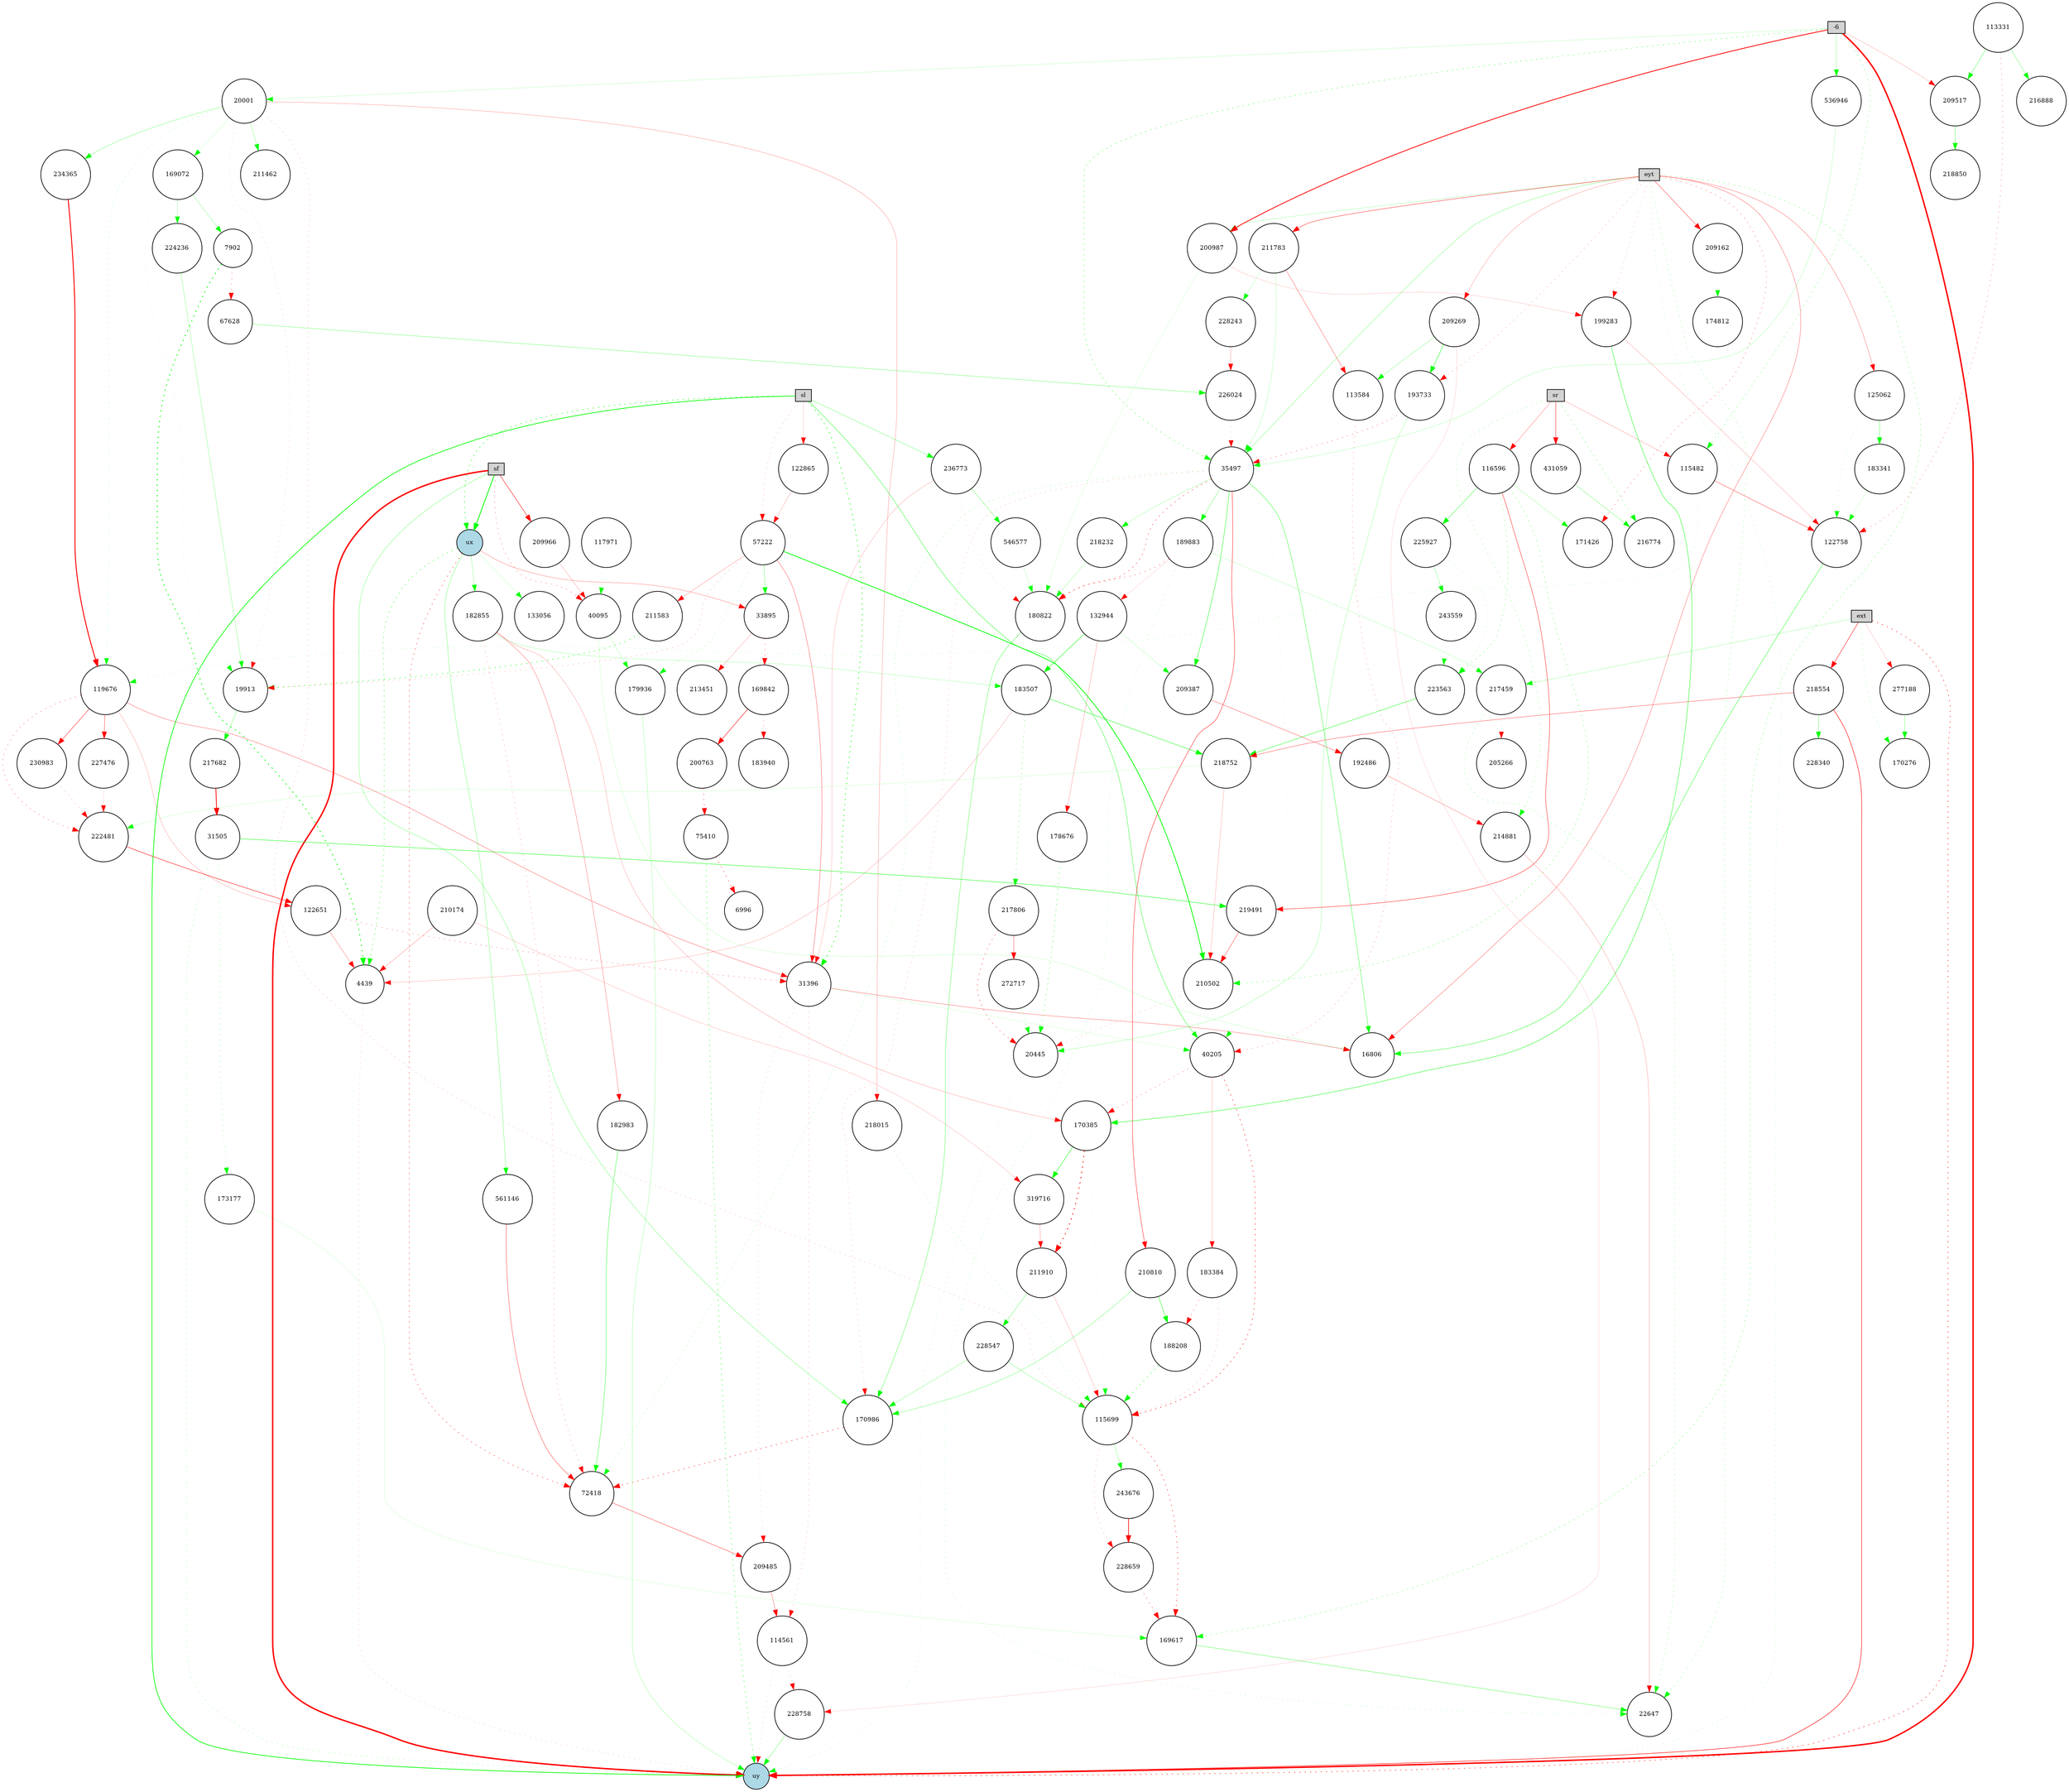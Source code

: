 digraph {
	node [fontsize=9 height=0.2 shape=circle width=0.2]
	ext [fillcolor=lightgray shape=box style=filled]
	eyt [fillcolor=lightgray shape=box style=filled]
	sf [fillcolor=lightgray shape=box style=filled]
	sl [fillcolor=lightgray shape=box style=filled]
	sr [fillcolor=lightgray shape=box style=filled]
	-6 [fillcolor=lightgray shape=box style=filled]
	ux [fillcolor=lightblue style=filled]
	uy [fillcolor=lightblue style=filled]
	211462 [fillcolor=white style=filled]
	20001 [fillcolor=white style=filled]
	67628 [fillcolor=white style=filled]
	183341 [fillcolor=white style=filled]
	209966 [fillcolor=white style=filled]
	200763 [fillcolor=white style=filled]
	210502 [fillcolor=white style=filled]
	182855 [fillcolor=white style=filled]
	230983 [fillcolor=white style=filled]
	209485 [fillcolor=white style=filled]
	217682 [fillcolor=white style=filled]
	180822 [fillcolor=white style=filled]
	183384 [fillcolor=white style=filled]
	33895 [fillcolor=white style=filled]
	209517 [fillcolor=white style=filled]
	169072 [fillcolor=white style=filled]
	199283 [fillcolor=white style=filled]
	22647 [fillcolor=white style=filled]
	218232 [fillcolor=white style=filled]
	173177 [fillcolor=white style=filled]
	211583 [fillcolor=white style=filled]
	218752 [fillcolor=white style=filled]
	183940 [fillcolor=white style=filled]
	125062 [fillcolor=white style=filled]
	225927 [fillcolor=white style=filled]
	169617 [fillcolor=white style=filled]
	75410 [fillcolor=white style=filled]
	227476 [fillcolor=white style=filled]
	40095 [fillcolor=white style=filled]
	31396 [fillcolor=white style=filled]
	35497 [fillcolor=white style=filled]
	113331 [fillcolor=white style=filled]
	228547 [fillcolor=white style=filled]
	277188 [fillcolor=white style=filled]
	193733 [fillcolor=white style=filled]
	216774 [fillcolor=white style=filled]
	182983 [fillcolor=white style=filled]
	217806 [fillcolor=white style=filled]
	183507 [fillcolor=white style=filled]
	117971 [fillcolor=white style=filled]
	174812 [fillcolor=white style=filled]
	7902 [fillcolor=white style=filled]
	179936 [fillcolor=white style=filled]
	72418 [fillcolor=white style=filled]
	218850 [fillcolor=white style=filled]
	319716 [fillcolor=white style=filled]
	236773 [fillcolor=white style=filled]
	226024 [fillcolor=white style=filled]
	210174 [fillcolor=white style=filled]
	209162 [fillcolor=white style=filled]
	40205 [fillcolor=white style=filled]
	31505 [fillcolor=white style=filled]
	222481 [fillcolor=white style=filled]
	546577 [fillcolor=white style=filled]
	115482 [fillcolor=white style=filled]
	200987 [fillcolor=white style=filled]
	122651 [fillcolor=white style=filled]
	170276 [fillcolor=white style=filled]
	188208 [fillcolor=white style=filled]
	228659 [fillcolor=white style=filled]
	216888 [fillcolor=white style=filled]
	211783 [fillcolor=white style=filled]
	223563 [fillcolor=white style=filled]
	272717 [fillcolor=white style=filled]
	132944 [fillcolor=white style=filled]
	6996 [fillcolor=white style=filled]
	4439 [fillcolor=white style=filled]
	214881 [fillcolor=white style=filled]
	219491 [fillcolor=white style=filled]
	243559 [fillcolor=white style=filled]
	536946 [fillcolor=white style=filled]
	217459 [fillcolor=white style=filled]
	116596 [fillcolor=white style=filled]
	209269 [fillcolor=white style=filled]
	169842 [fillcolor=white style=filled]
	210810 [fillcolor=white style=filled]
	119676 [fillcolor=white style=filled]
	234365 [fillcolor=white style=filled]
	114561 [fillcolor=white style=filled]
	122758 [fillcolor=white style=filled]
	57222 [fillcolor=white style=filled]
	170385 [fillcolor=white style=filled]
	228243 [fillcolor=white style=filled]
	228758 [fillcolor=white style=filled]
	218015 [fillcolor=white style=filled]
	171426 [fillcolor=white style=filled]
	16806 [fillcolor=white style=filled]
	113584 [fillcolor=white style=filled]
	218554 [fillcolor=white style=filled]
	189883 [fillcolor=white style=filled]
	133056 [fillcolor=white style=filled]
	211910 [fillcolor=white style=filled]
	19913 [fillcolor=white style=filled]
	213451 [fillcolor=white style=filled]
	205266 [fillcolor=white style=filled]
	431059 [fillcolor=white style=filled]
	243676 [fillcolor=white style=filled]
	20445 [fillcolor=white style=filled]
	192486 [fillcolor=white style=filled]
	170986 [fillcolor=white style=filled]
	209387 [fillcolor=white style=filled]
	224236 [fillcolor=white style=filled]
	122865 [fillcolor=white style=filled]
	115699 [fillcolor=white style=filled]
	228340 [fillcolor=white style=filled]
	178676 [fillcolor=white style=filled]
	561146 [fillcolor=white style=filled]
	ux -> 133056 [color=green penwidth=0.1249427839454278 style=solid]
	219491 -> 210502 [color=red penwidth=0.4187995269137984 style=solid]
	218554 -> uy [color=red penwidth=0.6993891851056401 style=solid]
	sf -> 170986 [color=green penwidth=0.29677917216489813 style=solid]
	33895 -> 169842 [color=red penwidth=0.38961517680645597 style=dotted]
	225927 -> 243559 [color=green penwidth=0.28076794915663417 style=solid]
	223563 -> 218752 [color=green penwidth=0.5065798083011888 style=solid]
	119676 -> 31396 [color=red penwidth=0.3316082395507177 style=solid]
	119676 -> 122651 [color=red penwidth=0.20231023428329553 style=solid]
	sl -> 40205 [color=green penwidth=0.4783176800954372 style=solid]
	20001 -> 234365 [color=green penwidth=0.2826147359609983 style=solid]
	eyt -> 211783 [color=red penwidth=0.47386096381380216 style=solid]
	200987 -> 180822 [color=green penwidth=0.10019983438686274 style=solid]
	-6 -> 536946 [color=green penwidth=0.25960925055700845 style=solid]
	193733 -> 35497 [color=red penwidth=0.3340181168282086 style=dotted]
	183384 -> 115699 [color=red penwidth=0.18596693354474636 style=dotted]
	40205 -> 183384 [color=red penwidth=0.18378273487865066 style=solid]
	-6 -> 115482 [color=green penwidth=0.3441972620694328 style=dotted]
	169072 -> 19913 [color=green penwidth=0.1192582562926604 style=dotted]
	116596 -> 171426 [color=green penwidth=0.20223715332259462 style=solid]
	20001 -> 169072 [color=green penwidth=0.12170719655595773 style=solid]
	183507 -> 217806 [color=green penwidth=0.3757793156294673 style=dotted]
	eyt -> 209162 [color=red penwidth=0.4203501078352292 style=solid]
	122651 -> 31396 [color=red penwidth=0.31942842757575773 style=dotted]
	31505 -> 173177 [color=green penwidth=0.22716993749397874 style=dotted]
	230983 -> 222481 [color=red penwidth=0.20217582247396332 style=dotted]
	ext -> 277188 [color=red penwidth=0.15895535414579737 style=solid]
	67628 -> 226024 [color=green penwidth=0.32798810208148377 style=solid]
	189883 -> 22647 [color=green penwidth=0.17133877251171437 style=dotted]
	217459 -> 205266 [color=red penwidth=0.10560903182745286 style=dotted]
	sf -> 40095 [color=red penwidth=0.33007643583251056 style=dotted]
	209517 -> 218850 [color=green penwidth=0.40547640999132495 style=solid]
	-6 -> uy [color=red penwidth=2.150313374889582 style=solid]
	113331 -> 216888 [color=green penwidth=0.3219483075843391 style=solid]
	sf -> uy [color=red penwidth=2.120895909854134 style=solid]
	209269 -> 193733 [color=green penwidth=0.5646575689981788 style=solid]
	125062 -> 183341 [color=green penwidth=0.3916963399921479 style=solid]
	243559 -> 223563 [color=green penwidth=0.10505962334439746 style=dotted]
	170385 -> 211910 [color=red penwidth=1.077737472207773 style=dotted]
	40095 -> 179936 [color=green penwidth=0.16032493913687745 style=solid]
	eyt -> 16806 [color=red penwidth=0.338256768353561 style=solid]
	sl -> 236773 [color=green penwidth=0.3099646713698268 style=solid]
	sr -> 116596 [color=red penwidth=0.2765029901215348 style=solid]
	169072 -> 7902 [color=green penwidth=0.24601269268517953 style=solid]
	228659 -> 169617 [color=red penwidth=0.4248050987838268 style=dotted]
	57222 -> 179936 [color=green penwidth=0.20932196922957985 style=dotted]
	132944 -> 178676 [color=red penwidth=0.2238111601796029 style=solid]
	sl -> uy [color=green penwidth=0.9988876868021735 style=solid]
	eyt -> 199283 [color=red penwidth=0.15843815445160614 style=dotted]
	209387 -> 192486 [color=red penwidth=0.3607211534157786 style=solid]
	122651 -> 4439 [color=red penwidth=0.2913509308008242 style=solid]
	sl -> 31396 [color=green penwidth=0.8361695128832928 style=dotted]
	ux -> 561146 [color=green penwidth=0.32091370321166607 style=solid]
	214881 -> 22647 [color=red penwidth=0.2150201283600463 style=solid]
	200763 -> 75410 [color=red penwidth=0.46860587766717043 style=dotted]
	217682 -> 31505 [color=red penwidth=1.0647930815285678 style=solid]
	200987 -> 199283 [color=red penwidth=0.13726002149693312 style=solid]
	35497 -> 170986 [color=red penwidth=0.15746372540049014 style=dotted]
	546577 -> 180822 [color=green penwidth=0.16441125891586827 style=solid]
	113331 -> 209517 [color=green penwidth=0.37851220695736165 style=solid]
	19913 -> 217682 [color=green penwidth=0.3340091729039073 style=solid]
	210810 -> 188208 [color=green penwidth=0.5562856801423408 style=solid]
	ux -> 72418 [color=red penwidth=0.49348919344269393 style=dotted]
	75410 -> uy [color=green penwidth=0.5279607628994248 style=dotted]
	117971 -> 40095 [color=green penwidth=0.17794124997504435 style=dotted]
	ext -> uy [color=red penwidth=0.6168127106271474 style=dotted]
	35497 -> 72418 [color=green penwidth=0.20598837542384069 style=dotted]
	236773 -> 546577 [color=green penwidth=0.3099460036808779 style=solid]
	199283 -> 170385 [color=green penwidth=0.5457492794642385 style=solid]
	209162 -> 174812 [color=green penwidth=0.13409136647495262 style=dotted]
	218752 -> 222481 [color=green penwidth=0.12194244700616155 style=solid]
	31505 -> 219491 [color=green penwidth=0.5663636137986661 style=solid]
	211783 -> 113584 [color=red penwidth=0.3509152619210757 style=solid]
	20001 -> 19913 [color=red penwidth=0.11413945049910436 style=dotted]
	20001 -> 119676 [color=green penwidth=0.18619022873259156 style=dotted]
	182855 -> 170385 [color=red penwidth=0.2046176535864439 style=solid]
	224236 -> 19913 [color=green penwidth=0.2665105574515302 style=solid]
	114561 -> uy [color=red penwidth=0.10442452525914836 style=dotted]
	211910 -> 115699 [color=red penwidth=0.19519121582849236 style=solid]
	57222 -> 19913 [color=red penwidth=0.19266503027196707 style=dotted]
	-6 -> 200987 [color=red penwidth=1.1393561460382398 style=solid]
	57222 -> 31396 [color=red penwidth=0.37532760092591433 style=solid]
	277188 -> 170276 [color=green penwidth=0.31482696894393386 style=solid]
	189883 -> 217459 [color=green penwidth=0.15515922353882755 style=solid]
	ux -> 182855 [color=green penwidth=0.2629475644314312 style=solid]
	31505 -> uy [color=green penwidth=0.23292186448856864 style=dotted]
	31396 -> 40205 [color=green penwidth=0.10135554145712479 style=solid]
	72418 -> 209485 [color=red penwidth=0.4270875560692029 style=solid]
	eyt -> 193733 [color=red penwidth=0.20786357355273458 style=dotted]
	169617 -> 22647 [color=green penwidth=0.3911381709694479 style=solid]
	183507 -> 218752 [color=green penwidth=0.5347796718403065 style=solid]
	210174 -> 319716 [color=red penwidth=0.1550905308571977 style=solid]
	132944 -> 183507 [color=green penwidth=0.5729213074770108 style=solid]
	222481 -> 122651 [color=red penwidth=0.6100743790987477 style=solid]
	35497 -> 16806 [color=green penwidth=0.45795459729532506 style=solid]
	217806 -> 20445 [color=red penwidth=0.44776260732023465 style=dotted]
	35497 -> 189883 [color=green penwidth=0.3270150521850127 style=solid]
	115699 -> 243676 [color=green penwidth=0.2919601195522818 style=solid]
	eyt -> 209269 [color=red penwidth=0.2193580634397471 style=solid]
	218554 -> 218752 [color=red penwidth=0.3929658370418736 style=solid]
	116596 -> 223563 [color=green penwidth=0.34760730914855387 style=dotted]
	211583 -> 19913 [color=green penwidth=0.622757306327257 style=dotted]
	eyt -> 22647 [color=green penwidth=0.25129770036361526 style=dotted]
	sf -> ux [color=green penwidth=1.1595218281842623 style=solid]
	211783 -> 228243 [color=green penwidth=0.15876917269398305 style=solid]
	116596 -> 225927 [color=green penwidth=0.427973724754235 style=solid]
	182855 -> 72418 [color=red penwidth=0.22624356853440544 style=dotted]
	119676 -> 230983 [color=red penwidth=0.5236903614811961 style=solid]
	192486 -> 214881 [color=red penwidth=0.27565888308714903 style=solid]
	182983 -> 72418 [color=green penwidth=0.4633427238408906 style=solid]
	20001 -> 218015 [color=red penwidth=0.23438978378622155 style=solid]
	ext -> 218554 [color=red penwidth=0.5730824125474461 style=solid]
	122865 -> 57222 [color=red penwidth=0.19934914448266328 style=solid]
	319716 -> 211910 [color=red penwidth=0.25431414520518625 style=solid]
	35497 -> 40205 [color=green penwidth=0.10603854109138162 style=dotted]
	183384 -> 188208 [color=red penwidth=0.3530845141261809 style=dotted]
	57222 -> 211583 [color=red penwidth=0.22785074036851796 style=solid]
	182855 -> 182983 [color=red penwidth=0.3090036579158767 style=solid]
	31396 -> 209485 [color=red penwidth=0.1300238360724397 style=dotted]
	116596 -> 210502 [color=green penwidth=0.39392014326080393 style=dotted]
	228547 -> 170986 [color=green penwidth=0.2558379654892601 style=solid]
	225927 -> 223563 [color=green penwidth=0.16817956392496003 style=dotted]
	ext -> 170276 [color=green penwidth=0.2235013854968631 style=dotted]
	113584 -> 40205 [color=red penwidth=0.23617919932476475 style=dotted]
	sl -> 57222 [color=red penwidth=0.1773313723003562 style=dotted]
	211910 -> 228547 [color=green penwidth=0.3228291841879509 style=solid]
	132944 -> 209387 [color=green penwidth=0.156259353947225 style=solid]
	199283 -> 122758 [color=red penwidth=0.19253294830035253 style=solid]
	218015 -> 115699 [color=green penwidth=0.18166096974663365 style=dotted]
	115699 -> 169617 [color=red penwidth=0.5630754801223643 style=dotted]
	169842 -> 200763 [color=red penwidth=0.6350046996005282 style=solid]
	ux -> 33895 [color=red penwidth=0.27489680948402295 style=solid]
	178676 -> 20445 [color=green penwidth=0.4630446881587459 style=dotted]
	20445 -> uy [color=green penwidth=0.15812084149023076 style=dotted]
	119676 -> 227476 [color=red penwidth=0.4468941053345399 style=solid]
	20001 -> 211462 [color=green penwidth=0.2675134413254162 style=solid]
	272717 -> 20445 [color=green penwidth=0.28252545718159217 style=dotted]
	40205 -> 115699 [color=red penwidth=0.6393468931019552 style=dotted]
	33895 -> 213451 [color=red penwidth=0.19529763838459155 style=solid]
	431059 -> 216774 [color=green penwidth=0.29341395151942595 style=solid]
	193733 -> 20445 [color=green penwidth=0.2187153914381087 style=solid]
	189883 -> 180822 [color=red penwidth=0.37401181873219513 style=dotted]
	228547 -> 115699 [color=green penwidth=0.2576743794508797 style=solid]
	179936 -> uy [color=green penwidth=0.21274251489973067 style=solid]
	234365 -> 119676 [color=red penwidth=1.3508975116308966 style=solid]
	115699 -> 228659 [color=red penwidth=0.1948375426567342 style=dotted]
	210810 -> 170986 [color=green penwidth=0.2983093285682673 style=solid]
	210174 -> 4439 [color=red penwidth=0.23718653358742212 style=solid]
	-6 -> 35497 [color=green penwidth=0.46314352150256577 style=dotted]
	226024 -> 35497 [color=red penwidth=0.11506869075588343 style=dotted]
	eyt -> 169617 [color=green penwidth=0.3809281092722031 style=dotted]
	188208 -> 115699 [color=green penwidth=0.5740346604872435 style=dotted]
	180822 -> 170986 [color=green penwidth=0.3925421358953204 style=solid]
	228243 -> 226024 [color=red penwidth=0.2166812489787142 style=solid]
	189883 -> 132944 [color=red penwidth=0.1041451939072709 style=solid]
	40095 -> 16806 [color=green penwidth=0.13055655692870244 style=solid]
	113331 -> 122758 [color=red penwidth=0.2896774984625964 style=dotted]
	sl -> ux [color=green penwidth=0.6847985270753534 style=dotted]
	35497 -> 180822 [color=red penwidth=0.505276971334277 style=dotted]
	sr -> 431059 [color=red penwidth=0.5283826311837839 style=solid]
	209966 -> 40095 [color=red penwidth=0.20007555806829003 style=solid]
	183341 -> 122758 [color=green penwidth=0.11789894241624954 style=solid]
	182855 -> 183507 [color=green penwidth=0.1965529947849755 style=solid]
	ext -> 217459 [color=green penwidth=0.20846176800802954 style=solid]
	35497 -> 218232 [color=green penwidth=0.1980533752965738 style=solid]
	eyt -> 200987 [color=green penwidth=0.20894338853457017 style=solid]
	35497 -> 210810 [color=red penwidth=0.5400550387601545 style=solid]
	sr -> 214881 [color=green penwidth=0.2526125311185129 style=dotted]
	125062 -> 122758 [color=green penwidth=0.16086249632360097 style=dotted]
	116596 -> 219491 [color=red penwidth=0.5198894352311688 style=solid]
	4439 -> uy [color=red penwidth=0.13223573543459222 style=dotted]
	217806 -> 272717 [color=red penwidth=0.3877690591862387 style=solid]
	40205 -> 170385 [color=red penwidth=0.3046147356973128 style=dotted]
	-6 -> 209517 [color=red penwidth=0.18315055473112257 style=solid]
	115482 -> 122758 [color=red penwidth=0.39014460382627003 style=solid]
	227476 -> 222481 [color=red penwidth=0.102401392676521 style=solid]
	ux -> 4439 [color=green penwidth=0.5019631823492634 style=dotted]
	169072 -> 224236 [color=green penwidth=0.2251630242955041 style=solid]
	7902 -> 67628 [color=red penwidth=0.3176347273359295 style=dotted]
	sl -> 122865 [color=red penwidth=0.1479538413841378 style=solid]
	31396 -> 16806 [color=red penwidth=0.32790981193556445 style=solid]
	210502 -> 20445 [color=red penwidth=0.1710832611569824 style=dotted]
	119676 -> 222481 [color=red penwidth=0.3459910973744289 style=dotted]
	eyt -> 35497 [color=green penwidth=0.2809515878913138 style=solid]
	7902 -> 4439 [color=green penwidth=1.1703622022701428 style=dotted]
	115482 -> 119676 [color=green penwidth=0.1530365613002471 style=dotted]
	sr -> 216774 [color=green penwidth=0.3652220488155802 style=dotted]
	218752 -> 210502 [color=red penwidth=0.1938020341673295 style=solid]
	536946 -> 35497 [color=green penwidth=0.17012940433268336 style=solid]
	218232 -> 180822 [color=green penwidth=0.21256870432197245 style=solid]
	243676 -> 228659 [color=red penwidth=0.9217528031753008 style=solid]
	eyt -> 125062 [color=red penwidth=0.3109968576597398 style=solid]
	236773 -> 31396 [color=red penwidth=0.17575248386506825 style=solid]
	57222 -> 33895 [color=green penwidth=0.3453773944941128 style=solid]
	173177 -> 169617 [color=green penwidth=0.1058276699433394 style=solid]
	209485 -> 114561 [color=red penwidth=0.3466939316051655 style=solid]
	209269 -> 228758 [color=red penwidth=0.11686517599050339 style=solid]
	eyt -> uy [color=green penwidth=0.16640083898412694 style=dotted]
	561146 -> 72418 [color=red penwidth=0.4338975651311182 style=solid]
	20001 -> 115699 [color=red penwidth=0.1611067878714103 style=dotted]
	209269 -> 113584 [color=green penwidth=0.2539874962883818 style=solid]
	183507 -> 4439 [color=red penwidth=0.18089890649388407 style=solid]
	236773 -> 180822 [color=red penwidth=0.10498258641011908 style=dotted]
	31396 -> 114561 [color=red penwidth=0.16932957314868416 style=dotted]
	218554 -> 228340 [color=green penwidth=0.34624959009124023 style=solid]
	sr -> 115482 [color=red penwidth=0.21608556150960284 style=solid]
	170385 -> 115699 [color=green penwidth=0.1015194710250995 style=dotted]
	114561 -> 228758 [color=red penwidth=0.14440971778353556 style=dotted]
	-6 -> 20001 [color=green penwidth=0.15160607315850083 style=solid]
	122758 -> 16806 [color=green penwidth=0.47967135514469583 style=solid]
	eyt -> 171426 [color=red penwidth=0.34287542971639096 style=dotted]
	169842 -> 183940 [color=red penwidth=0.2643769258568117 style=dotted]
	57222 -> 210502 [color=green penwidth=1.0994926831778138 style=solid]
	35497 -> 209387 [color=green penwidth=0.5333910127648285 style=solid]
	170385 -> 319716 [color=green penwidth=0.5863107477879964 style=solid]
	sf -> 209966 [color=red penwidth=0.5957883037232384 style=solid]
	217459 -> 22647 [color=green penwidth=0.26024618727122395 style=dotted]
	228758 -> uy [color=green penwidth=0.34509992620898655 style=solid]
	170986 -> 72418 [color=red penwidth=0.541914316982934 style=dotted]
	75410 -> 6996 [color=red penwidth=0.4968219280406777 style=dotted]
	211783 -> 35497 [color=green penwidth=0.17468377598383905 style=solid]
}

